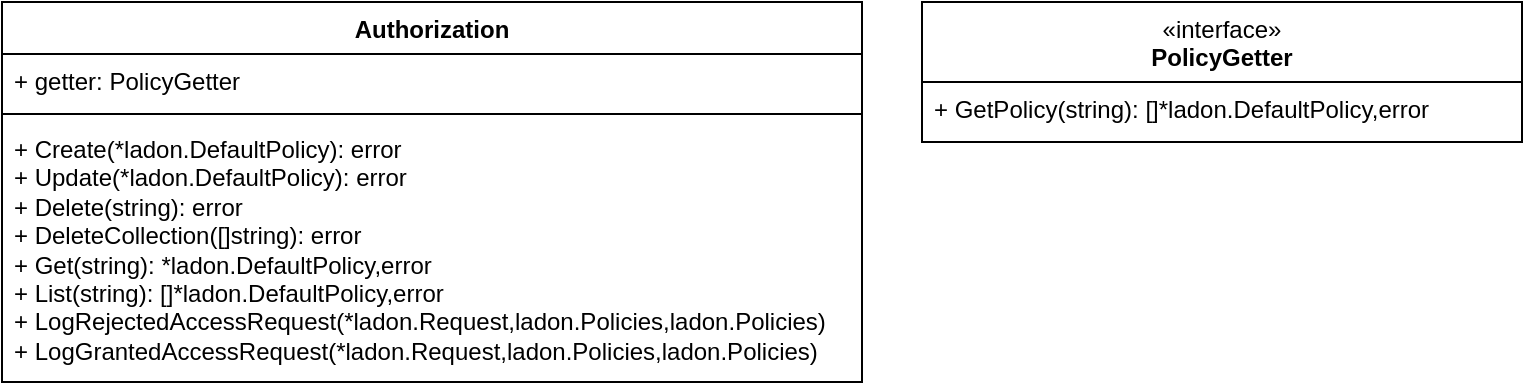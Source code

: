 <mxfile version="21.6.9" type="github">
  <diagram id="C5RBs43oDa-KdzZeNtuy" name="Page-1">
    <mxGraphModel dx="1546" dy="745" grid="1" gridSize="10" guides="1" tooltips="1" connect="1" arrows="1" fold="1" page="1" pageScale="1" pageWidth="827" pageHeight="1169" math="0" shadow="0">
      <root>
        <mxCell id="WIyWlLk6GJQsqaUBKTNV-0" />
        <mxCell id="WIyWlLk6GJQsqaUBKTNV-1" parent="WIyWlLk6GJQsqaUBKTNV-0" />
        <mxCell id="1VEc2jM9hIzVfTDxc6-s-0" value="Authorization" style="swimlane;fontStyle=1;align=center;verticalAlign=top;childLayout=stackLayout;horizontal=1;startSize=26;horizontalStack=0;resizeParent=1;resizeParentMax=0;resizeLast=0;collapsible=1;marginBottom=0;whiteSpace=wrap;html=1;" vertex="1" parent="WIyWlLk6GJQsqaUBKTNV-1">
          <mxGeometry x="20" y="60" width="430" height="190" as="geometry" />
        </mxCell>
        <mxCell id="1VEc2jM9hIzVfTDxc6-s-1" value="+ getter: PolicyGetter" style="text;strokeColor=none;fillColor=none;align=left;verticalAlign=top;spacingLeft=4;spacingRight=4;overflow=hidden;rotatable=0;points=[[0,0.5],[1,0.5]];portConstraint=eastwest;whiteSpace=wrap;html=1;" vertex="1" parent="1VEc2jM9hIzVfTDxc6-s-0">
          <mxGeometry y="26" width="430" height="26" as="geometry" />
        </mxCell>
        <mxCell id="1VEc2jM9hIzVfTDxc6-s-2" value="" style="line;strokeWidth=1;fillColor=none;align=left;verticalAlign=middle;spacingTop=-1;spacingLeft=3;spacingRight=3;rotatable=0;labelPosition=right;points=[];portConstraint=eastwest;strokeColor=inherit;" vertex="1" parent="1VEc2jM9hIzVfTDxc6-s-0">
          <mxGeometry y="52" width="430" height="8" as="geometry" />
        </mxCell>
        <mxCell id="1VEc2jM9hIzVfTDxc6-s-3" value="+ Create(*ladon.DefaultPolicy): error&lt;br&gt;+ Update(*ladon.DefaultPolicy): error&lt;br&gt;+ Delete(string): error&lt;br&gt;+ DeleteCollection([]string): error&lt;br&gt;+ Get(string): *ladon.DefaultPolicy,error&lt;br&gt;+ List(string): []*ladon.DefaultPolicy,error&lt;br&gt;+ LogRejectedAccessRequest(*ladon.Request,ladon.Policies,ladon.Policies)&lt;br&gt;+ LogGrantedAccessRequest(*ladon.Request,ladon.Policies,ladon.Policies)&lt;br&gt;" style="text;strokeColor=none;fillColor=none;align=left;verticalAlign=top;spacingLeft=4;spacingRight=4;overflow=hidden;rotatable=0;points=[[0,0.5],[1,0.5]];portConstraint=eastwest;whiteSpace=wrap;html=1;" vertex="1" parent="1VEc2jM9hIzVfTDxc6-s-0">
          <mxGeometry y="60" width="430" height="130" as="geometry" />
        </mxCell>
        <mxCell id="1VEc2jM9hIzVfTDxc6-s-4" value="&lt;span style=&quot;font-weight: normal;&quot;&gt;«interface»&lt;/span&gt;&lt;br style=&quot;border-color: var(--border-color); font-weight: 400;&quot;&gt;&lt;b style=&quot;border-color: var(--border-color);&quot;&gt;PolicyGetter&lt;/b&gt;" style="swimlane;fontStyle=1;align=center;verticalAlign=top;childLayout=stackLayout;horizontal=1;startSize=40;horizontalStack=0;resizeParent=1;resizeParentMax=0;resizeLast=0;collapsible=1;marginBottom=0;whiteSpace=wrap;html=1;" vertex="1" parent="WIyWlLk6GJQsqaUBKTNV-1">
          <mxGeometry x="480" y="60" width="300" height="70" as="geometry" />
        </mxCell>
        <mxCell id="1VEc2jM9hIzVfTDxc6-s-5" value="+ GetPolicy(string): []*ladon.DefaultPolicy,error" style="text;strokeColor=none;fillColor=none;align=left;verticalAlign=top;spacingLeft=4;spacingRight=4;overflow=hidden;rotatable=0;points=[[0,0.5],[1,0.5]];portConstraint=eastwest;whiteSpace=wrap;html=1;" vertex="1" parent="1VEc2jM9hIzVfTDxc6-s-4">
          <mxGeometry y="40" width="300" height="30" as="geometry" />
        </mxCell>
      </root>
    </mxGraphModel>
  </diagram>
</mxfile>
